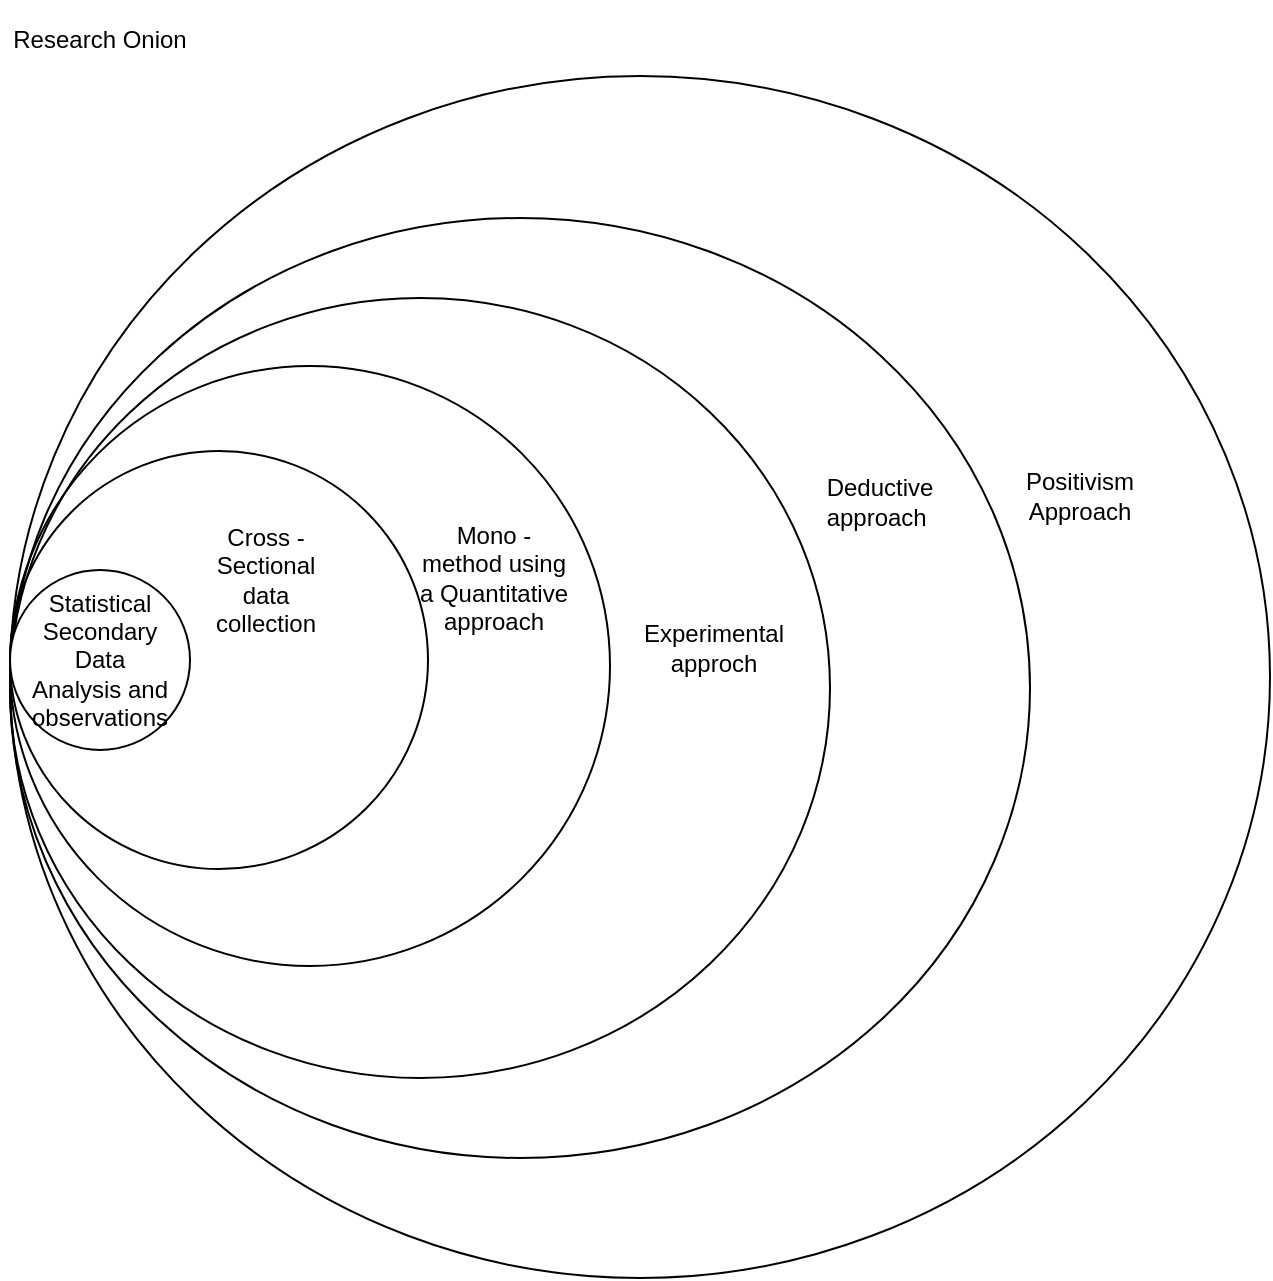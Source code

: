 <mxfile version="21.2.8" type="device">
  <diagram name="Page-1" id="19qVZzSedat46zLy8-11">
    <mxGraphModel dx="1173" dy="709" grid="1" gridSize="10" guides="1" tooltips="1" connect="1" arrows="1" fold="1" page="1" pageScale="1" pageWidth="827" pageHeight="1169" math="0" shadow="0">
      <root>
        <mxCell id="0" />
        <mxCell id="1" parent="0" />
        <mxCell id="stn36z4AuQlsZOJp29rr-12" value="" style="ellipse;whiteSpace=wrap;html=1;fillColor=none;" vertex="1" parent="1">
          <mxGeometry x="120" y="129" width="630" height="601" as="geometry" />
        </mxCell>
        <mxCell id="stn36z4AuQlsZOJp29rr-9" value="" style="ellipse;whiteSpace=wrap;html=1;fillColor=none;" vertex="1" parent="1">
          <mxGeometry x="120" y="200" width="510" height="470" as="geometry" />
        </mxCell>
        <mxCell id="stn36z4AuQlsZOJp29rr-7" value="" style="ellipse;whiteSpace=wrap;html=1;fillColor=none;" vertex="1" parent="1">
          <mxGeometry x="120" y="240" width="410" height="390" as="geometry" />
        </mxCell>
        <mxCell id="stn36z4AuQlsZOJp29rr-5" value="" style="ellipse;whiteSpace=wrap;html=1;aspect=fixed;fillColor=none;" vertex="1" parent="1">
          <mxGeometry x="120" y="274" width="300" height="300" as="geometry" />
        </mxCell>
        <mxCell id="stn36z4AuQlsZOJp29rr-3" value="" style="ellipse;whiteSpace=wrap;html=1;aspect=fixed;fillColor=none;" vertex="1" parent="1">
          <mxGeometry x="120" y="316.5" width="209" height="209" as="geometry" />
        </mxCell>
        <mxCell id="stn36z4AuQlsZOJp29rr-1" value="" style="ellipse;whiteSpace=wrap;html=1;aspect=fixed;" vertex="1" parent="1">
          <mxGeometry x="120" y="376" width="90" height="90" as="geometry" />
        </mxCell>
        <mxCell id="stn36z4AuQlsZOJp29rr-2" value="Statistical Secondary Data Analysis and observations" style="text;html=1;strokeColor=none;fillColor=none;align=center;verticalAlign=middle;whiteSpace=wrap;rounded=0;" vertex="1" parent="1">
          <mxGeometry x="135" y="406" width="60" height="30" as="geometry" />
        </mxCell>
        <mxCell id="stn36z4AuQlsZOJp29rr-4" value="Cross - Sectional data collection" style="text;html=1;strokeColor=none;fillColor=none;align=center;verticalAlign=middle;whiteSpace=wrap;rounded=0;" vertex="1" parent="1">
          <mxGeometry x="210" y="356" width="76" height="50" as="geometry" />
        </mxCell>
        <mxCell id="stn36z4AuQlsZOJp29rr-6" value="Mono - method using a Quantitative approach" style="text;html=1;strokeColor=none;fillColor=none;align=center;verticalAlign=middle;whiteSpace=wrap;rounded=0;" vertex="1" parent="1">
          <mxGeometry x="321.8" y="338" width="80" height="84" as="geometry" />
        </mxCell>
        <mxCell id="stn36z4AuQlsZOJp29rr-8" value="Experimental approch" style="text;html=1;strokeColor=none;fillColor=none;align=center;verticalAlign=middle;whiteSpace=wrap;rounded=0;" vertex="1" parent="1">
          <mxGeometry x="437" y="392" width="70" height="45" as="geometry" />
        </mxCell>
        <mxCell id="stn36z4AuQlsZOJp29rr-11" value="Deductive approach&amp;nbsp;" style="text;html=1;strokeColor=none;fillColor=none;align=center;verticalAlign=middle;whiteSpace=wrap;rounded=0;" vertex="1" parent="1">
          <mxGeometry x="520" y="320" width="70" height="44" as="geometry" />
        </mxCell>
        <mxCell id="stn36z4AuQlsZOJp29rr-13" value="Positivism Approach" style="text;html=1;strokeColor=none;fillColor=none;align=center;verticalAlign=middle;whiteSpace=wrap;rounded=0;" vertex="1" parent="1">
          <mxGeometry x="620" y="316.5" width="70" height="44" as="geometry" />
        </mxCell>
        <mxCell id="stn36z4AuQlsZOJp29rr-14" value="Research Onion" style="text;html=1;strokeColor=none;fillColor=none;align=center;verticalAlign=middle;whiteSpace=wrap;rounded=0;" vertex="1" parent="1">
          <mxGeometry x="115" y="91" width="100" height="40" as="geometry" />
        </mxCell>
      </root>
    </mxGraphModel>
  </diagram>
</mxfile>
